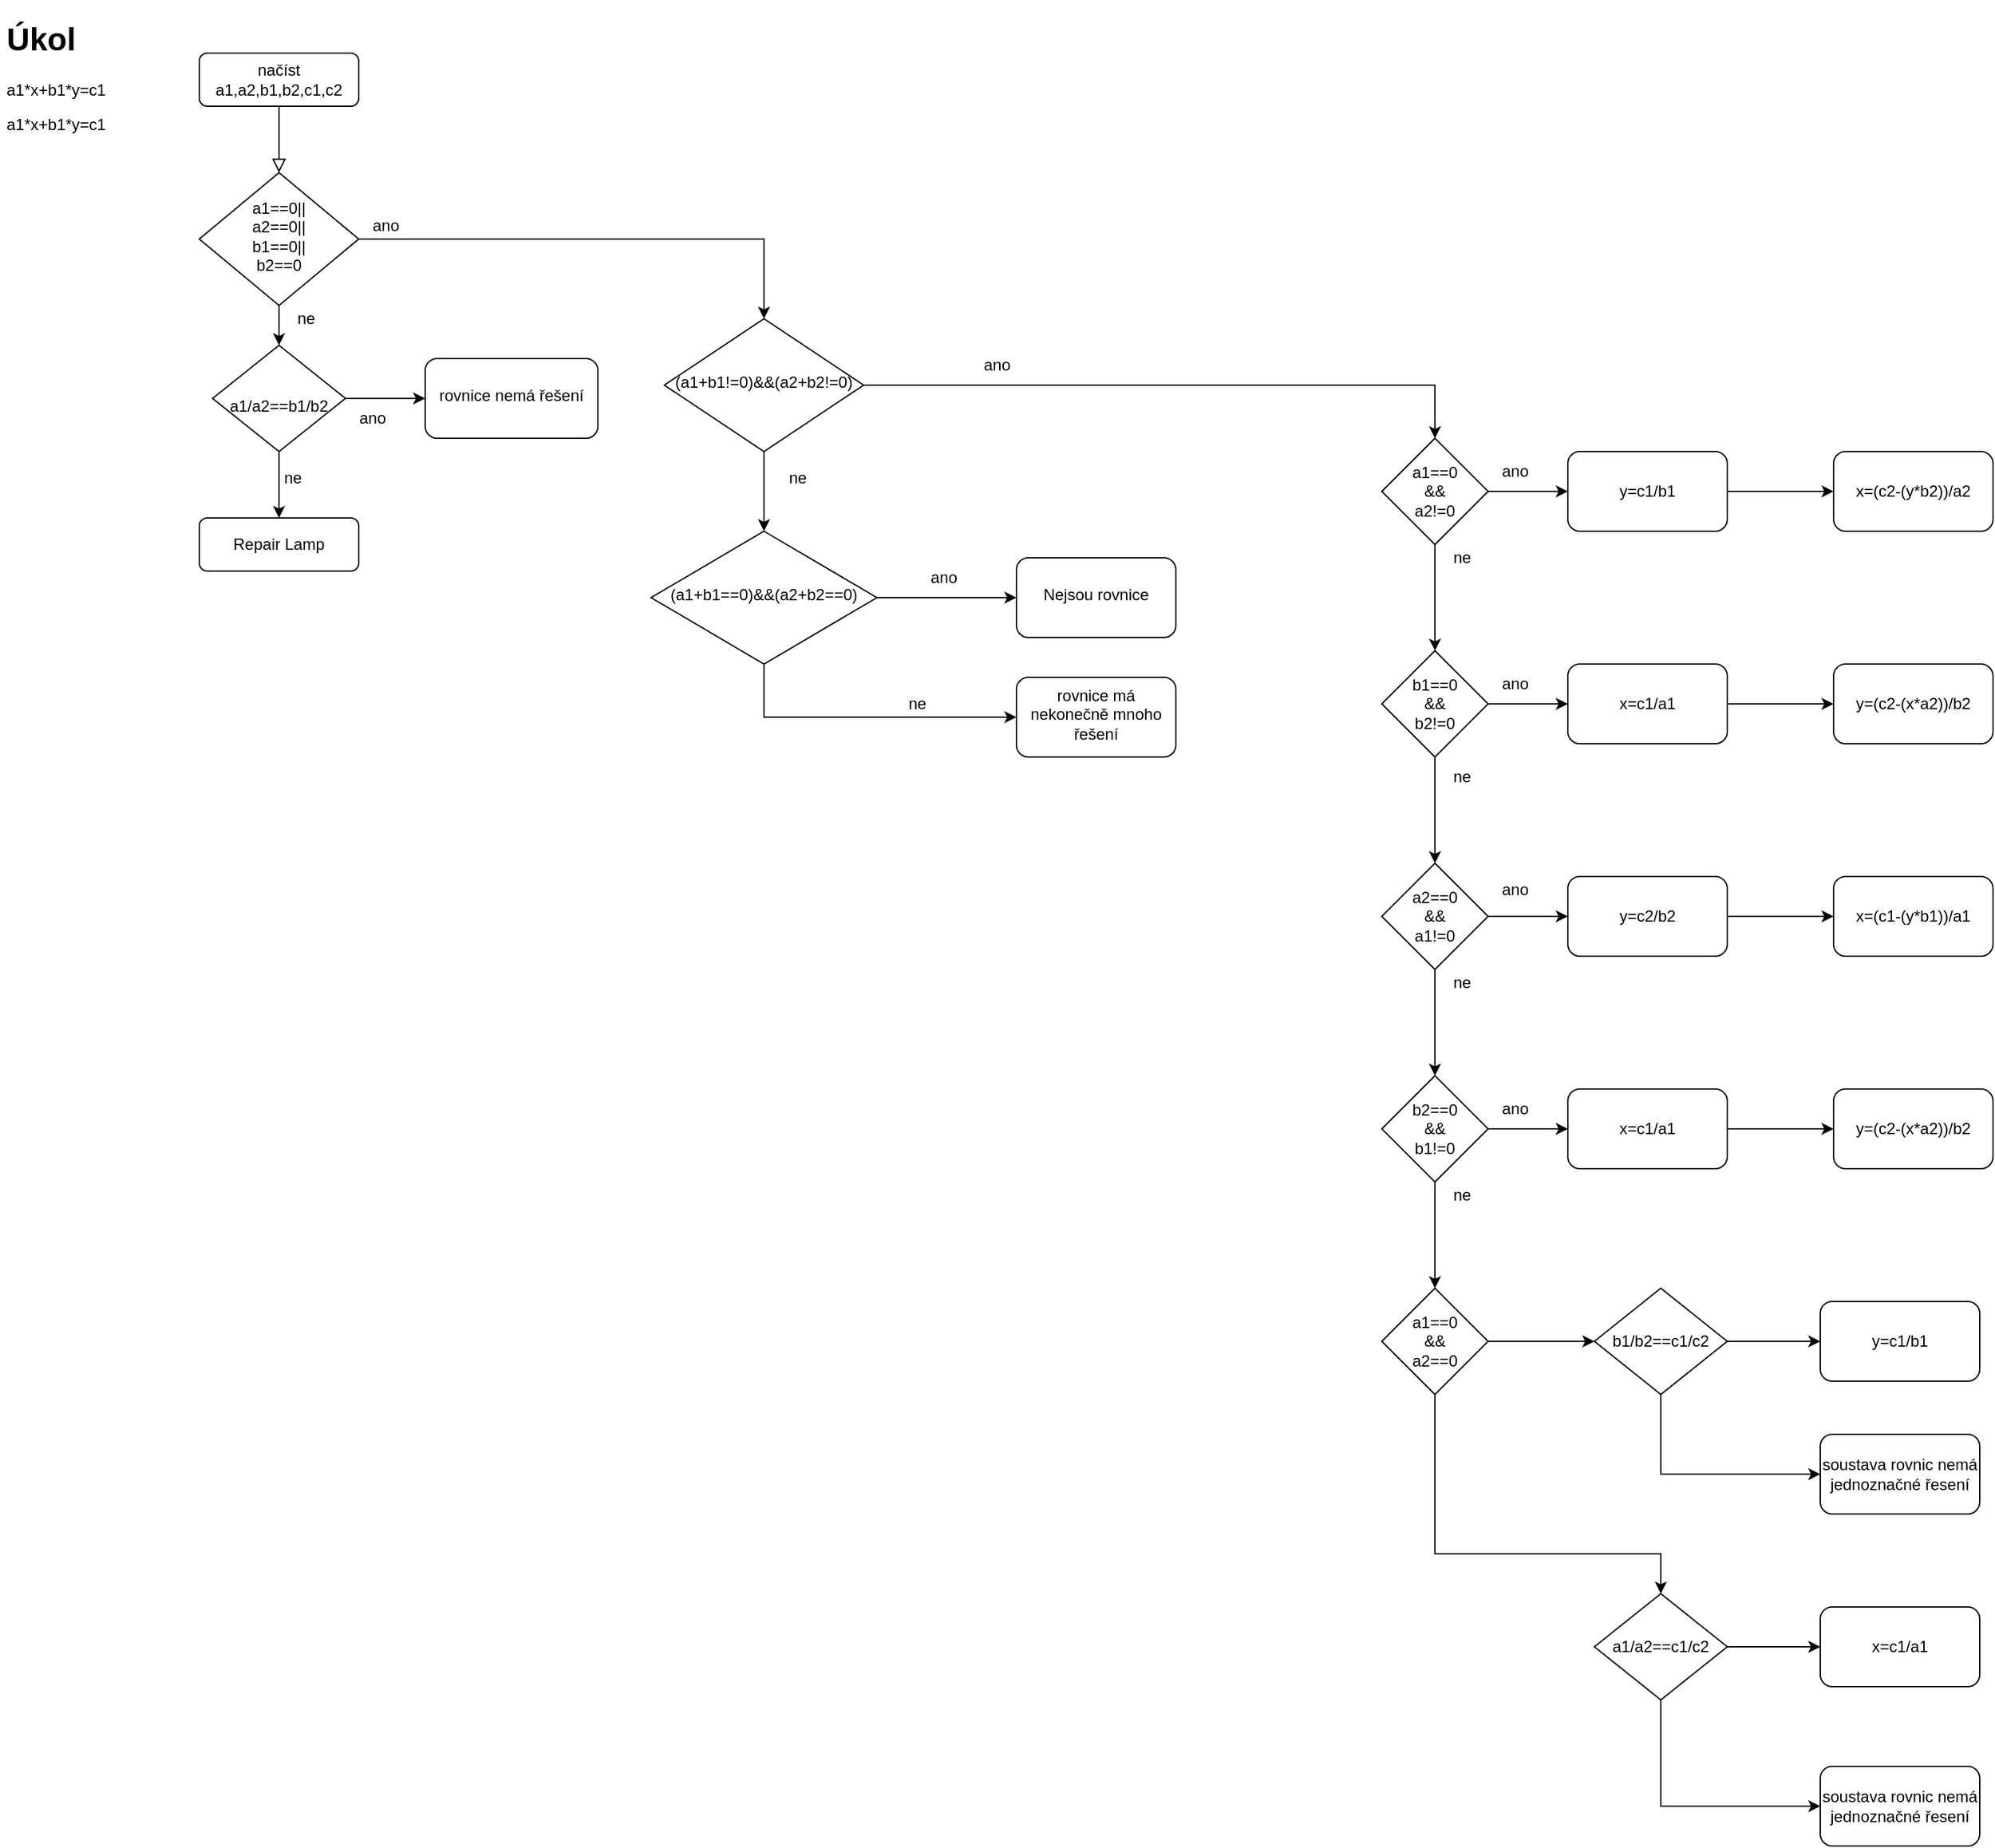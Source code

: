 <mxfile version="20.4.1" type="device"><diagram id="C5RBs43oDa-KdzZeNtuy" name="Page-1"><mxGraphModel dx="1422" dy="780" grid="1" gridSize="10" guides="1" tooltips="1" connect="1" arrows="1" fold="1" page="1" pageScale="1" pageWidth="827" pageHeight="1169" math="0" shadow="0"><root><mxCell id="WIyWlLk6GJQsqaUBKTNV-0"/><mxCell id="WIyWlLk6GJQsqaUBKTNV-1" parent="WIyWlLk6GJQsqaUBKTNV-0"/><mxCell id="WIyWlLk6GJQsqaUBKTNV-2" value="" style="rounded=0;html=1;jettySize=auto;orthogonalLoop=1;fontSize=11;endArrow=block;endFill=0;endSize=8;strokeWidth=1;shadow=0;labelBackgroundColor=none;edgeStyle=orthogonalEdgeStyle;" parent="WIyWlLk6GJQsqaUBKTNV-1" source="WIyWlLk6GJQsqaUBKTNV-3" target="WIyWlLk6GJQsqaUBKTNV-6" edge="1"><mxGeometry relative="1" as="geometry"/></mxCell><mxCell id="WIyWlLk6GJQsqaUBKTNV-3" value="&lt;div&gt;načíst&lt;/div&gt;&lt;div&gt;a1,a2,b1,b2,c1,c2&lt;br&gt;&lt;/div&gt;" style="rounded=1;whiteSpace=wrap;html=1;fontSize=12;glass=0;strokeWidth=1;shadow=0;" parent="WIyWlLk6GJQsqaUBKTNV-1" vertex="1"><mxGeometry x="160" y="40" width="120" height="40" as="geometry"/></mxCell><mxCell id="djSOHu0rTFC1gGHJ6-T8-1" value="" style="edgeStyle=orthogonalEdgeStyle;rounded=0;orthogonalLoop=1;jettySize=auto;html=1;" edge="1" parent="WIyWlLk6GJQsqaUBKTNV-1" source="WIyWlLk6GJQsqaUBKTNV-6" target="WIyWlLk6GJQsqaUBKTNV-10"><mxGeometry relative="1" as="geometry"/></mxCell><mxCell id="djSOHu0rTFC1gGHJ6-T8-10" value="" style="edgeStyle=orthogonalEdgeStyle;rounded=0;orthogonalLoop=1;jettySize=auto;html=1;" edge="1" parent="WIyWlLk6GJQsqaUBKTNV-1" source="WIyWlLk6GJQsqaUBKTNV-6" target="djSOHu0rTFC1gGHJ6-T8-9"><mxGeometry relative="1" as="geometry"/></mxCell><mxCell id="WIyWlLk6GJQsqaUBKTNV-6" value="&lt;div&gt;a1==0||&lt;/div&gt;&lt;div&gt;a2==0||&lt;/div&gt;&lt;div&gt;b1==0||&lt;/div&gt;&lt;div&gt;b2==0&lt;/div&gt;" style="rhombus;whiteSpace=wrap;html=1;shadow=0;fontFamily=Helvetica;fontSize=12;align=center;strokeWidth=1;spacing=6;spacingTop=-4;" parent="WIyWlLk6GJQsqaUBKTNV-1" vertex="1"><mxGeometry x="160" y="130" width="120" height="100" as="geometry"/></mxCell><mxCell id="djSOHu0rTFC1gGHJ6-T8-2" value="" style="edgeStyle=orthogonalEdgeStyle;rounded=0;orthogonalLoop=1;jettySize=auto;html=1;" edge="1" parent="WIyWlLk6GJQsqaUBKTNV-1" source="WIyWlLk6GJQsqaUBKTNV-10" target="WIyWlLk6GJQsqaUBKTNV-11"><mxGeometry relative="1" as="geometry"/></mxCell><mxCell id="djSOHu0rTFC1gGHJ6-T8-6" value="" style="edgeStyle=orthogonalEdgeStyle;rounded=0;orthogonalLoop=1;jettySize=auto;html=1;" edge="1" parent="WIyWlLk6GJQsqaUBKTNV-1" source="WIyWlLk6GJQsqaUBKTNV-10" target="djSOHu0rTFC1gGHJ6-T8-5"><mxGeometry relative="1" as="geometry"/></mxCell><mxCell id="WIyWlLk6GJQsqaUBKTNV-10" value="&lt;div&gt;&lt;br&gt;&lt;/div&gt;&lt;div&gt;a1/a2==b1/b2&lt;br&gt;&lt;/div&gt;" style="rhombus;whiteSpace=wrap;html=1;shadow=0;fontFamily=Helvetica;fontSize=12;align=center;strokeWidth=1;spacing=6;spacingTop=-4;" parent="WIyWlLk6GJQsqaUBKTNV-1" vertex="1"><mxGeometry x="170" y="260" width="100" height="80" as="geometry"/></mxCell><mxCell id="WIyWlLk6GJQsqaUBKTNV-11" value="Repair Lamp" style="rounded=1;whiteSpace=wrap;html=1;fontSize=12;glass=0;strokeWidth=1;shadow=0;" parent="WIyWlLk6GJQsqaUBKTNV-1" vertex="1"><mxGeometry x="160" y="390" width="120" height="40" as="geometry"/></mxCell><mxCell id="djSOHu0rTFC1gGHJ6-T8-0" value="&lt;h1&gt;Úkol&lt;br&gt;&lt;/h1&gt;&lt;p&gt;a1*x+b1*y=c1&lt;/p&gt;&lt;p&gt;a1*x+b1*y=c1&lt;/p&gt;" style="text;html=1;strokeColor=none;fillColor=none;spacing=5;spacingTop=-20;whiteSpace=wrap;overflow=hidden;rounded=0;" vertex="1" parent="WIyWlLk6GJQsqaUBKTNV-1"><mxGeometry x="10" y="10" width="190" height="120" as="geometry"/></mxCell><mxCell id="djSOHu0rTFC1gGHJ6-T8-3" value="&lt;div&gt;ne&lt;/div&gt;" style="text;html=1;align=center;verticalAlign=middle;resizable=0;points=[];autosize=1;strokeColor=none;fillColor=none;" vertex="1" parent="WIyWlLk6GJQsqaUBKTNV-1"><mxGeometry x="220" y="225" width="40" height="30" as="geometry"/></mxCell><mxCell id="djSOHu0rTFC1gGHJ6-T8-4" value="&lt;div&gt;ne&lt;/div&gt;" style="text;html=1;align=center;verticalAlign=middle;resizable=0;points=[];autosize=1;strokeColor=none;fillColor=none;" vertex="1" parent="WIyWlLk6GJQsqaUBKTNV-1"><mxGeometry x="210" y="345" width="40" height="30" as="geometry"/></mxCell><mxCell id="djSOHu0rTFC1gGHJ6-T8-5" value="rovnice nemá řešení" style="rounded=1;whiteSpace=wrap;html=1;shadow=0;strokeWidth=1;spacing=6;spacingTop=-4;" vertex="1" parent="WIyWlLk6GJQsqaUBKTNV-1"><mxGeometry x="330" y="270" width="130" height="60" as="geometry"/></mxCell><mxCell id="djSOHu0rTFC1gGHJ6-T8-7" value="ano" style="text;html=1;align=center;verticalAlign=middle;resizable=0;points=[];autosize=1;strokeColor=none;fillColor=none;" vertex="1" parent="WIyWlLk6GJQsqaUBKTNV-1"><mxGeometry x="270" y="300" width="40" height="30" as="geometry"/></mxCell><mxCell id="djSOHu0rTFC1gGHJ6-T8-47" style="edgeStyle=orthogonalEdgeStyle;rounded=0;orthogonalLoop=1;jettySize=auto;html=1;entryX=0.5;entryY=0;entryDx=0;entryDy=0;" edge="1" parent="WIyWlLk6GJQsqaUBKTNV-1" source="djSOHu0rTFC1gGHJ6-T8-9" target="djSOHu0rTFC1gGHJ6-T8-21"><mxGeometry relative="1" as="geometry"/></mxCell><mxCell id="djSOHu0rTFC1gGHJ6-T8-49" value="" style="edgeStyle=orthogonalEdgeStyle;rounded=0;orthogonalLoop=1;jettySize=auto;html=1;" edge="1" parent="WIyWlLk6GJQsqaUBKTNV-1" source="djSOHu0rTFC1gGHJ6-T8-9" target="djSOHu0rTFC1gGHJ6-T8-11"><mxGeometry relative="1" as="geometry"/></mxCell><mxCell id="djSOHu0rTFC1gGHJ6-T8-9" value="(a1+b1!=0)&amp;amp;&amp;amp;(a2+b2!=0)" style="rhombus;whiteSpace=wrap;html=1;shadow=0;fontFamily=Helvetica;fontSize=12;align=center;strokeWidth=1;spacing=6;spacingTop=-4;" vertex="1" parent="WIyWlLk6GJQsqaUBKTNV-1"><mxGeometry x="510" y="240" width="150" height="100" as="geometry"/></mxCell><mxCell id="djSOHu0rTFC1gGHJ6-T8-14" value="" style="edgeStyle=orthogonalEdgeStyle;rounded=0;orthogonalLoop=1;jettySize=auto;html=1;" edge="1" parent="WIyWlLk6GJQsqaUBKTNV-1" source="djSOHu0rTFC1gGHJ6-T8-11" target="djSOHu0rTFC1gGHJ6-T8-13"><mxGeometry relative="1" as="geometry"/></mxCell><mxCell id="djSOHu0rTFC1gGHJ6-T8-16" value="" style="edgeStyle=orthogonalEdgeStyle;rounded=0;orthogonalLoop=1;jettySize=auto;html=1;entryX=0;entryY=0.5;entryDx=0;entryDy=0;" edge="1" parent="WIyWlLk6GJQsqaUBKTNV-1" source="djSOHu0rTFC1gGHJ6-T8-11" target="djSOHu0rTFC1gGHJ6-T8-15"><mxGeometry relative="1" as="geometry"><Array as="points"><mxPoint x="585" y="540"/></Array></mxGeometry></mxCell><mxCell id="djSOHu0rTFC1gGHJ6-T8-11" value="(a1+b1==0)&amp;amp;&amp;amp;(a2+b2==0)" style="rhombus;whiteSpace=wrap;html=1;shadow=0;fontFamily=Helvetica;fontSize=12;align=center;strokeWidth=1;spacing=6;spacingTop=-4;" vertex="1" parent="WIyWlLk6GJQsqaUBKTNV-1"><mxGeometry x="500" y="400" width="170" height="100" as="geometry"/></mxCell><mxCell id="djSOHu0rTFC1gGHJ6-T8-13" value="Nejsou rovnice" style="rounded=1;whiteSpace=wrap;html=1;shadow=0;strokeWidth=1;spacing=6;spacingTop=-4;" vertex="1" parent="WIyWlLk6GJQsqaUBKTNV-1"><mxGeometry x="775" y="420" width="120" height="60" as="geometry"/></mxCell><mxCell id="djSOHu0rTFC1gGHJ6-T8-15" value="rovnice má nekonečně mnoho řešení" style="rounded=1;whiteSpace=wrap;html=1;shadow=0;strokeWidth=1;spacing=6;spacingTop=-4;" vertex="1" parent="WIyWlLk6GJQsqaUBKTNV-1"><mxGeometry x="775" y="510" width="120" height="60" as="geometry"/></mxCell><mxCell id="djSOHu0rTFC1gGHJ6-T8-17" value="ano" style="text;html=1;align=center;verticalAlign=middle;resizable=0;points=[];autosize=1;strokeColor=none;fillColor=none;" vertex="1" parent="WIyWlLk6GJQsqaUBKTNV-1"><mxGeometry x="700" y="420" width="40" height="30" as="geometry"/></mxCell><mxCell id="djSOHu0rTFC1gGHJ6-T8-18" value="ne" style="text;html=1;align=center;verticalAlign=middle;resizable=0;points=[];autosize=1;strokeColor=none;fillColor=none;" vertex="1" parent="WIyWlLk6GJQsqaUBKTNV-1"><mxGeometry x="680" y="515" width="40" height="30" as="geometry"/></mxCell><mxCell id="djSOHu0rTFC1gGHJ6-T8-23" value="" style="edgeStyle=orthogonalEdgeStyle;rounded=0;orthogonalLoop=1;jettySize=auto;html=1;" edge="1" parent="WIyWlLk6GJQsqaUBKTNV-1" source="djSOHu0rTFC1gGHJ6-T8-21" target="djSOHu0rTFC1gGHJ6-T8-22"><mxGeometry relative="1" as="geometry"/></mxCell><mxCell id="djSOHu0rTFC1gGHJ6-T8-29" value="" style="edgeStyle=orthogonalEdgeStyle;rounded=0;orthogonalLoop=1;jettySize=auto;html=1;" edge="1" parent="WIyWlLk6GJQsqaUBKTNV-1" source="djSOHu0rTFC1gGHJ6-T8-21" target="djSOHu0rTFC1gGHJ6-T8-28"><mxGeometry relative="1" as="geometry"/></mxCell><mxCell id="djSOHu0rTFC1gGHJ6-T8-21" value="&lt;div&gt;a1==0&lt;/div&gt;&lt;div&gt;&amp;amp;&amp;amp;&lt;/div&gt;&lt;div&gt;a2!=0&lt;br&gt;&lt;/div&gt;" style="rhombus;whiteSpace=wrap;html=1;" vertex="1" parent="WIyWlLk6GJQsqaUBKTNV-1"><mxGeometry x="1050" y="330" width="80" height="80" as="geometry"/></mxCell><mxCell id="djSOHu0rTFC1gGHJ6-T8-25" value="" style="edgeStyle=orthogonalEdgeStyle;rounded=0;orthogonalLoop=1;jettySize=auto;html=1;" edge="1" parent="WIyWlLk6GJQsqaUBKTNV-1" source="djSOHu0rTFC1gGHJ6-T8-22" target="djSOHu0rTFC1gGHJ6-T8-24"><mxGeometry relative="1" as="geometry"/></mxCell><mxCell id="djSOHu0rTFC1gGHJ6-T8-31" value="" style="edgeStyle=orthogonalEdgeStyle;rounded=0;orthogonalLoop=1;jettySize=auto;html=1;" edge="1" parent="WIyWlLk6GJQsqaUBKTNV-1" source="djSOHu0rTFC1gGHJ6-T8-22" target="djSOHu0rTFC1gGHJ6-T8-30"><mxGeometry relative="1" as="geometry"/></mxCell><mxCell id="djSOHu0rTFC1gGHJ6-T8-22" value="&lt;div&gt;b1==0&lt;/div&gt;&lt;div&gt;&amp;amp;&amp;amp;&lt;/div&gt;&lt;div&gt;b2!=0&lt;br&gt;&lt;/div&gt;" style="rhombus;whiteSpace=wrap;html=1;" vertex="1" parent="WIyWlLk6GJQsqaUBKTNV-1"><mxGeometry x="1050" y="490" width="80" height="80" as="geometry"/></mxCell><mxCell id="djSOHu0rTFC1gGHJ6-T8-27" value="" style="edgeStyle=orthogonalEdgeStyle;rounded=0;orthogonalLoop=1;jettySize=auto;html=1;" edge="1" parent="WIyWlLk6GJQsqaUBKTNV-1" source="djSOHu0rTFC1gGHJ6-T8-24" target="djSOHu0rTFC1gGHJ6-T8-26"><mxGeometry relative="1" as="geometry"/></mxCell><mxCell id="djSOHu0rTFC1gGHJ6-T8-33" value="" style="edgeStyle=orthogonalEdgeStyle;rounded=0;orthogonalLoop=1;jettySize=auto;html=1;" edge="1" parent="WIyWlLk6GJQsqaUBKTNV-1" source="djSOHu0rTFC1gGHJ6-T8-24" target="djSOHu0rTFC1gGHJ6-T8-32"><mxGeometry relative="1" as="geometry"/></mxCell><mxCell id="djSOHu0rTFC1gGHJ6-T8-24" value="&lt;div&gt;a2==0&lt;/div&gt;&lt;div&gt;&amp;amp;&amp;amp;&lt;/div&gt;&lt;div&gt;a1!=0&lt;br&gt;&lt;/div&gt;" style="rhombus;whiteSpace=wrap;html=1;" vertex="1" parent="WIyWlLk6GJQsqaUBKTNV-1"><mxGeometry x="1050" y="650" width="80" height="80" as="geometry"/></mxCell><mxCell id="djSOHu0rTFC1gGHJ6-T8-35" value="" style="edgeStyle=orthogonalEdgeStyle;rounded=0;orthogonalLoop=1;jettySize=auto;html=1;" edge="1" parent="WIyWlLk6GJQsqaUBKTNV-1" source="djSOHu0rTFC1gGHJ6-T8-26" target="djSOHu0rTFC1gGHJ6-T8-34"><mxGeometry relative="1" as="geometry"/></mxCell><mxCell id="djSOHu0rTFC1gGHJ6-T8-51" value="" style="edgeStyle=orthogonalEdgeStyle;rounded=0;orthogonalLoop=1;jettySize=auto;html=1;" edge="1" parent="WIyWlLk6GJQsqaUBKTNV-1" source="djSOHu0rTFC1gGHJ6-T8-26" target="djSOHu0rTFC1gGHJ6-T8-50"><mxGeometry relative="1" as="geometry"><Array as="points"><mxPoint x="1090" y="930"/><mxPoint x="1090" y="930"/></Array></mxGeometry></mxCell><mxCell id="djSOHu0rTFC1gGHJ6-T8-26" value="&lt;div&gt;b2==0&lt;/div&gt;&lt;div&gt;&amp;amp;&amp;amp;&lt;/div&gt;&lt;div&gt;b1!=0&lt;br&gt;&lt;/div&gt;" style="rhombus;whiteSpace=wrap;html=1;" vertex="1" parent="WIyWlLk6GJQsqaUBKTNV-1"><mxGeometry x="1050" y="810" width="80" height="80" as="geometry"/></mxCell><mxCell id="djSOHu0rTFC1gGHJ6-T8-37" value="" style="edgeStyle=orthogonalEdgeStyle;rounded=0;orthogonalLoop=1;jettySize=auto;html=1;" edge="1" parent="WIyWlLk6GJQsqaUBKTNV-1" source="djSOHu0rTFC1gGHJ6-T8-28" target="djSOHu0rTFC1gGHJ6-T8-36"><mxGeometry relative="1" as="geometry"/></mxCell><mxCell id="djSOHu0rTFC1gGHJ6-T8-28" value="y=c1/b1" style="rounded=1;whiteSpace=wrap;html=1;" vertex="1" parent="WIyWlLk6GJQsqaUBKTNV-1"><mxGeometry x="1190" y="340" width="120" height="60" as="geometry"/></mxCell><mxCell id="djSOHu0rTFC1gGHJ6-T8-39" value="" style="edgeStyle=orthogonalEdgeStyle;rounded=0;orthogonalLoop=1;jettySize=auto;html=1;" edge="1" parent="WIyWlLk6GJQsqaUBKTNV-1" source="djSOHu0rTFC1gGHJ6-T8-30" target="djSOHu0rTFC1gGHJ6-T8-38"><mxGeometry relative="1" as="geometry"/></mxCell><mxCell id="djSOHu0rTFC1gGHJ6-T8-30" value="x=c1/a1" style="rounded=1;whiteSpace=wrap;html=1;" vertex="1" parent="WIyWlLk6GJQsqaUBKTNV-1"><mxGeometry x="1190" y="500" width="120" height="60" as="geometry"/></mxCell><mxCell id="djSOHu0rTFC1gGHJ6-T8-41" value="" style="edgeStyle=orthogonalEdgeStyle;rounded=0;orthogonalLoop=1;jettySize=auto;html=1;" edge="1" parent="WIyWlLk6GJQsqaUBKTNV-1" source="djSOHu0rTFC1gGHJ6-T8-32" target="djSOHu0rTFC1gGHJ6-T8-40"><mxGeometry relative="1" as="geometry"/></mxCell><mxCell id="djSOHu0rTFC1gGHJ6-T8-32" value="y=c2/b2" style="rounded=1;whiteSpace=wrap;html=1;" vertex="1" parent="WIyWlLk6GJQsqaUBKTNV-1"><mxGeometry x="1190" y="660" width="120" height="60" as="geometry"/></mxCell><mxCell id="djSOHu0rTFC1gGHJ6-T8-43" value="" style="edgeStyle=orthogonalEdgeStyle;rounded=0;orthogonalLoop=1;jettySize=auto;html=1;" edge="1" parent="WIyWlLk6GJQsqaUBKTNV-1" source="djSOHu0rTFC1gGHJ6-T8-34" target="djSOHu0rTFC1gGHJ6-T8-42"><mxGeometry relative="1" as="geometry"/></mxCell><mxCell id="djSOHu0rTFC1gGHJ6-T8-34" value="x=c1/a1" style="rounded=1;whiteSpace=wrap;html=1;" vertex="1" parent="WIyWlLk6GJQsqaUBKTNV-1"><mxGeometry x="1190" y="820" width="120" height="60" as="geometry"/></mxCell><mxCell id="djSOHu0rTFC1gGHJ6-T8-36" value="x=(c2-(y*b2))/a2" style="rounded=1;whiteSpace=wrap;html=1;" vertex="1" parent="WIyWlLk6GJQsqaUBKTNV-1"><mxGeometry x="1390" y="340" width="120" height="60" as="geometry"/></mxCell><mxCell id="djSOHu0rTFC1gGHJ6-T8-38" value="y=(c2-(x*a2))/b2" style="rounded=1;whiteSpace=wrap;html=1;" vertex="1" parent="WIyWlLk6GJQsqaUBKTNV-1"><mxGeometry x="1390" y="500" width="120" height="60" as="geometry"/></mxCell><mxCell id="djSOHu0rTFC1gGHJ6-T8-40" value="x=(c1-(y*b1))/a1" style="rounded=1;whiteSpace=wrap;html=1;" vertex="1" parent="WIyWlLk6GJQsqaUBKTNV-1"><mxGeometry x="1390" y="660" width="120" height="60" as="geometry"/></mxCell><mxCell id="djSOHu0rTFC1gGHJ6-T8-42" value="y=(c2-(x*a2))/b2" style="rounded=1;whiteSpace=wrap;html=1;" vertex="1" parent="WIyWlLk6GJQsqaUBKTNV-1"><mxGeometry x="1390" y="820" width="120" height="60" as="geometry"/></mxCell><mxCell id="djSOHu0rTFC1gGHJ6-T8-44" value="ano" style="text;html=1;align=center;verticalAlign=middle;resizable=0;points=[];autosize=1;strokeColor=none;fillColor=none;" vertex="1" parent="WIyWlLk6GJQsqaUBKTNV-1"><mxGeometry x="280" y="155" width="40" height="30" as="geometry"/></mxCell><mxCell id="djSOHu0rTFC1gGHJ6-T8-45" value="ne" style="text;html=1;align=center;verticalAlign=middle;resizable=0;points=[];autosize=1;strokeColor=none;fillColor=none;" vertex="1" parent="WIyWlLk6GJQsqaUBKTNV-1"><mxGeometry x="590" y="345" width="40" height="30" as="geometry"/></mxCell><mxCell id="djSOHu0rTFC1gGHJ6-T8-46" value="ano" style="text;html=1;align=center;verticalAlign=middle;resizable=0;points=[];autosize=1;strokeColor=none;fillColor=none;" vertex="1" parent="WIyWlLk6GJQsqaUBKTNV-1"><mxGeometry x="740" y="260" width="40" height="30" as="geometry"/></mxCell><mxCell id="djSOHu0rTFC1gGHJ6-T8-61" value="" style="edgeStyle=orthogonalEdgeStyle;rounded=0;orthogonalLoop=1;jettySize=auto;html=1;" edge="1" parent="WIyWlLk6GJQsqaUBKTNV-1" source="djSOHu0rTFC1gGHJ6-T8-50" target="djSOHu0rTFC1gGHJ6-T8-60"><mxGeometry relative="1" as="geometry"/></mxCell><mxCell id="djSOHu0rTFC1gGHJ6-T8-67" value="" style="edgeStyle=orthogonalEdgeStyle;rounded=0;orthogonalLoop=1;jettySize=auto;html=1;" edge="1" parent="WIyWlLk6GJQsqaUBKTNV-1" source="djSOHu0rTFC1gGHJ6-T8-50" target="djSOHu0rTFC1gGHJ6-T8-66"><mxGeometry relative="1" as="geometry"><Array as="points"><mxPoint x="1090" y="1170"/><mxPoint x="1260" y="1170"/></Array></mxGeometry></mxCell><mxCell id="djSOHu0rTFC1gGHJ6-T8-50" value="&lt;div&gt;a1==0&lt;/div&gt;&lt;div&gt;&amp;amp;&amp;amp;&lt;/div&gt;&lt;div&gt;a2==0&lt;br&gt;&lt;/div&gt;" style="rhombus;whiteSpace=wrap;html=1;" vertex="1" parent="WIyWlLk6GJQsqaUBKTNV-1"><mxGeometry x="1050" y="970" width="80" height="80" as="geometry"/></mxCell><mxCell id="djSOHu0rTFC1gGHJ6-T8-52" value="ano" style="text;html=1;align=center;verticalAlign=middle;resizable=0;points=[];autosize=1;strokeColor=none;fillColor=none;" vertex="1" parent="WIyWlLk6GJQsqaUBKTNV-1"><mxGeometry x="1130" y="340" width="40" height="30" as="geometry"/></mxCell><mxCell id="djSOHu0rTFC1gGHJ6-T8-53" value="ne" style="text;html=1;align=center;verticalAlign=middle;resizable=0;points=[];autosize=1;strokeColor=none;fillColor=none;" vertex="1" parent="WIyWlLk6GJQsqaUBKTNV-1"><mxGeometry x="1090" y="405" width="40" height="30" as="geometry"/></mxCell><mxCell id="djSOHu0rTFC1gGHJ6-T8-54" value="ano" style="text;html=1;align=center;verticalAlign=middle;resizable=0;points=[];autosize=1;strokeColor=none;fillColor=none;" vertex="1" parent="WIyWlLk6GJQsqaUBKTNV-1"><mxGeometry x="1130" y="500" width="40" height="30" as="geometry"/></mxCell><mxCell id="djSOHu0rTFC1gGHJ6-T8-55" value="ne" style="text;html=1;align=center;verticalAlign=middle;resizable=0;points=[];autosize=1;strokeColor=none;fillColor=none;" vertex="1" parent="WIyWlLk6GJQsqaUBKTNV-1"><mxGeometry x="1090" y="570" width="40" height="30" as="geometry"/></mxCell><mxCell id="djSOHu0rTFC1gGHJ6-T8-56" value="ano" style="text;html=1;align=center;verticalAlign=middle;resizable=0;points=[];autosize=1;strokeColor=none;fillColor=none;" vertex="1" parent="WIyWlLk6GJQsqaUBKTNV-1"><mxGeometry x="1130" y="655" width="40" height="30" as="geometry"/></mxCell><mxCell id="djSOHu0rTFC1gGHJ6-T8-57" value="ne" style="text;html=1;align=center;verticalAlign=middle;resizable=0;points=[];autosize=1;strokeColor=none;fillColor=none;" vertex="1" parent="WIyWlLk6GJQsqaUBKTNV-1"><mxGeometry x="1090" y="725" width="40" height="30" as="geometry"/></mxCell><mxCell id="djSOHu0rTFC1gGHJ6-T8-58" value="ano" style="text;html=1;resizable=0;autosize=1;align=center;verticalAlign=middle;points=[];fillColor=none;strokeColor=none;rounded=0;" vertex="1" parent="WIyWlLk6GJQsqaUBKTNV-1"><mxGeometry x="1130" y="820" width="40" height="30" as="geometry"/></mxCell><mxCell id="djSOHu0rTFC1gGHJ6-T8-59" value="ne" style="text;html=1;align=center;verticalAlign=middle;resizable=0;points=[];autosize=1;strokeColor=none;fillColor=none;" vertex="1" parent="WIyWlLk6GJQsqaUBKTNV-1"><mxGeometry x="1090" y="885" width="40" height="30" as="geometry"/></mxCell><mxCell id="djSOHu0rTFC1gGHJ6-T8-63" value="" style="edgeStyle=orthogonalEdgeStyle;rounded=0;orthogonalLoop=1;jettySize=auto;html=1;" edge="1" parent="WIyWlLk6GJQsqaUBKTNV-1" source="djSOHu0rTFC1gGHJ6-T8-60" target="djSOHu0rTFC1gGHJ6-T8-62"><mxGeometry relative="1" as="geometry"/></mxCell><mxCell id="djSOHu0rTFC1gGHJ6-T8-65" value="" style="edgeStyle=orthogonalEdgeStyle;rounded=0;orthogonalLoop=1;jettySize=auto;html=1;" edge="1" parent="WIyWlLk6GJQsqaUBKTNV-1" source="djSOHu0rTFC1gGHJ6-T8-60" target="djSOHu0rTFC1gGHJ6-T8-64"><mxGeometry relative="1" as="geometry"><Array as="points"><mxPoint x="1260" y="1110"/></Array></mxGeometry></mxCell><mxCell id="djSOHu0rTFC1gGHJ6-T8-60" value="b1/b2==c1/c2" style="rhombus;whiteSpace=wrap;html=1;" vertex="1" parent="WIyWlLk6GJQsqaUBKTNV-1"><mxGeometry x="1210" y="970" width="100" height="80" as="geometry"/></mxCell><mxCell id="djSOHu0rTFC1gGHJ6-T8-62" value="y=c1/b1" style="rounded=1;whiteSpace=wrap;html=1;" vertex="1" parent="WIyWlLk6GJQsqaUBKTNV-1"><mxGeometry x="1380" y="980" width="120" height="60" as="geometry"/></mxCell><mxCell id="djSOHu0rTFC1gGHJ6-T8-64" value="soustava rovnic nemá jednoznačné řesení" style="rounded=1;whiteSpace=wrap;html=1;" vertex="1" parent="WIyWlLk6GJQsqaUBKTNV-1"><mxGeometry x="1380" y="1080" width="120" height="60" as="geometry"/></mxCell><mxCell id="djSOHu0rTFC1gGHJ6-T8-69" value="" style="edgeStyle=orthogonalEdgeStyle;rounded=0;orthogonalLoop=1;jettySize=auto;html=1;" edge="1" parent="WIyWlLk6GJQsqaUBKTNV-1" source="djSOHu0rTFC1gGHJ6-T8-66" target="djSOHu0rTFC1gGHJ6-T8-68"><mxGeometry relative="1" as="geometry"/></mxCell><mxCell id="djSOHu0rTFC1gGHJ6-T8-71" value="" style="edgeStyle=orthogonalEdgeStyle;rounded=0;orthogonalLoop=1;jettySize=auto;html=1;" edge="1" parent="WIyWlLk6GJQsqaUBKTNV-1" source="djSOHu0rTFC1gGHJ6-T8-66" target="djSOHu0rTFC1gGHJ6-T8-70"><mxGeometry relative="1" as="geometry"><Array as="points"><mxPoint x="1260" y="1360"/></Array></mxGeometry></mxCell><mxCell id="djSOHu0rTFC1gGHJ6-T8-66" value="&lt;div&gt;a1/a2==c1/c2&lt;/div&gt;" style="rhombus;whiteSpace=wrap;html=1;" vertex="1" parent="WIyWlLk6GJQsqaUBKTNV-1"><mxGeometry x="1210" y="1200" width="100" height="80" as="geometry"/></mxCell><mxCell id="djSOHu0rTFC1gGHJ6-T8-68" value="x=c1/a1" style="rounded=1;whiteSpace=wrap;html=1;" vertex="1" parent="WIyWlLk6GJQsqaUBKTNV-1"><mxGeometry x="1380" y="1210" width="120" height="60" as="geometry"/></mxCell><mxCell id="djSOHu0rTFC1gGHJ6-T8-70" value="soustava rovnic nemá jednoznačné řesení" style="rounded=1;whiteSpace=wrap;html=1;" vertex="1" parent="WIyWlLk6GJQsqaUBKTNV-1"><mxGeometry x="1380" y="1330" width="120" height="60" as="geometry"/></mxCell></root></mxGraphModel></diagram></mxfile>